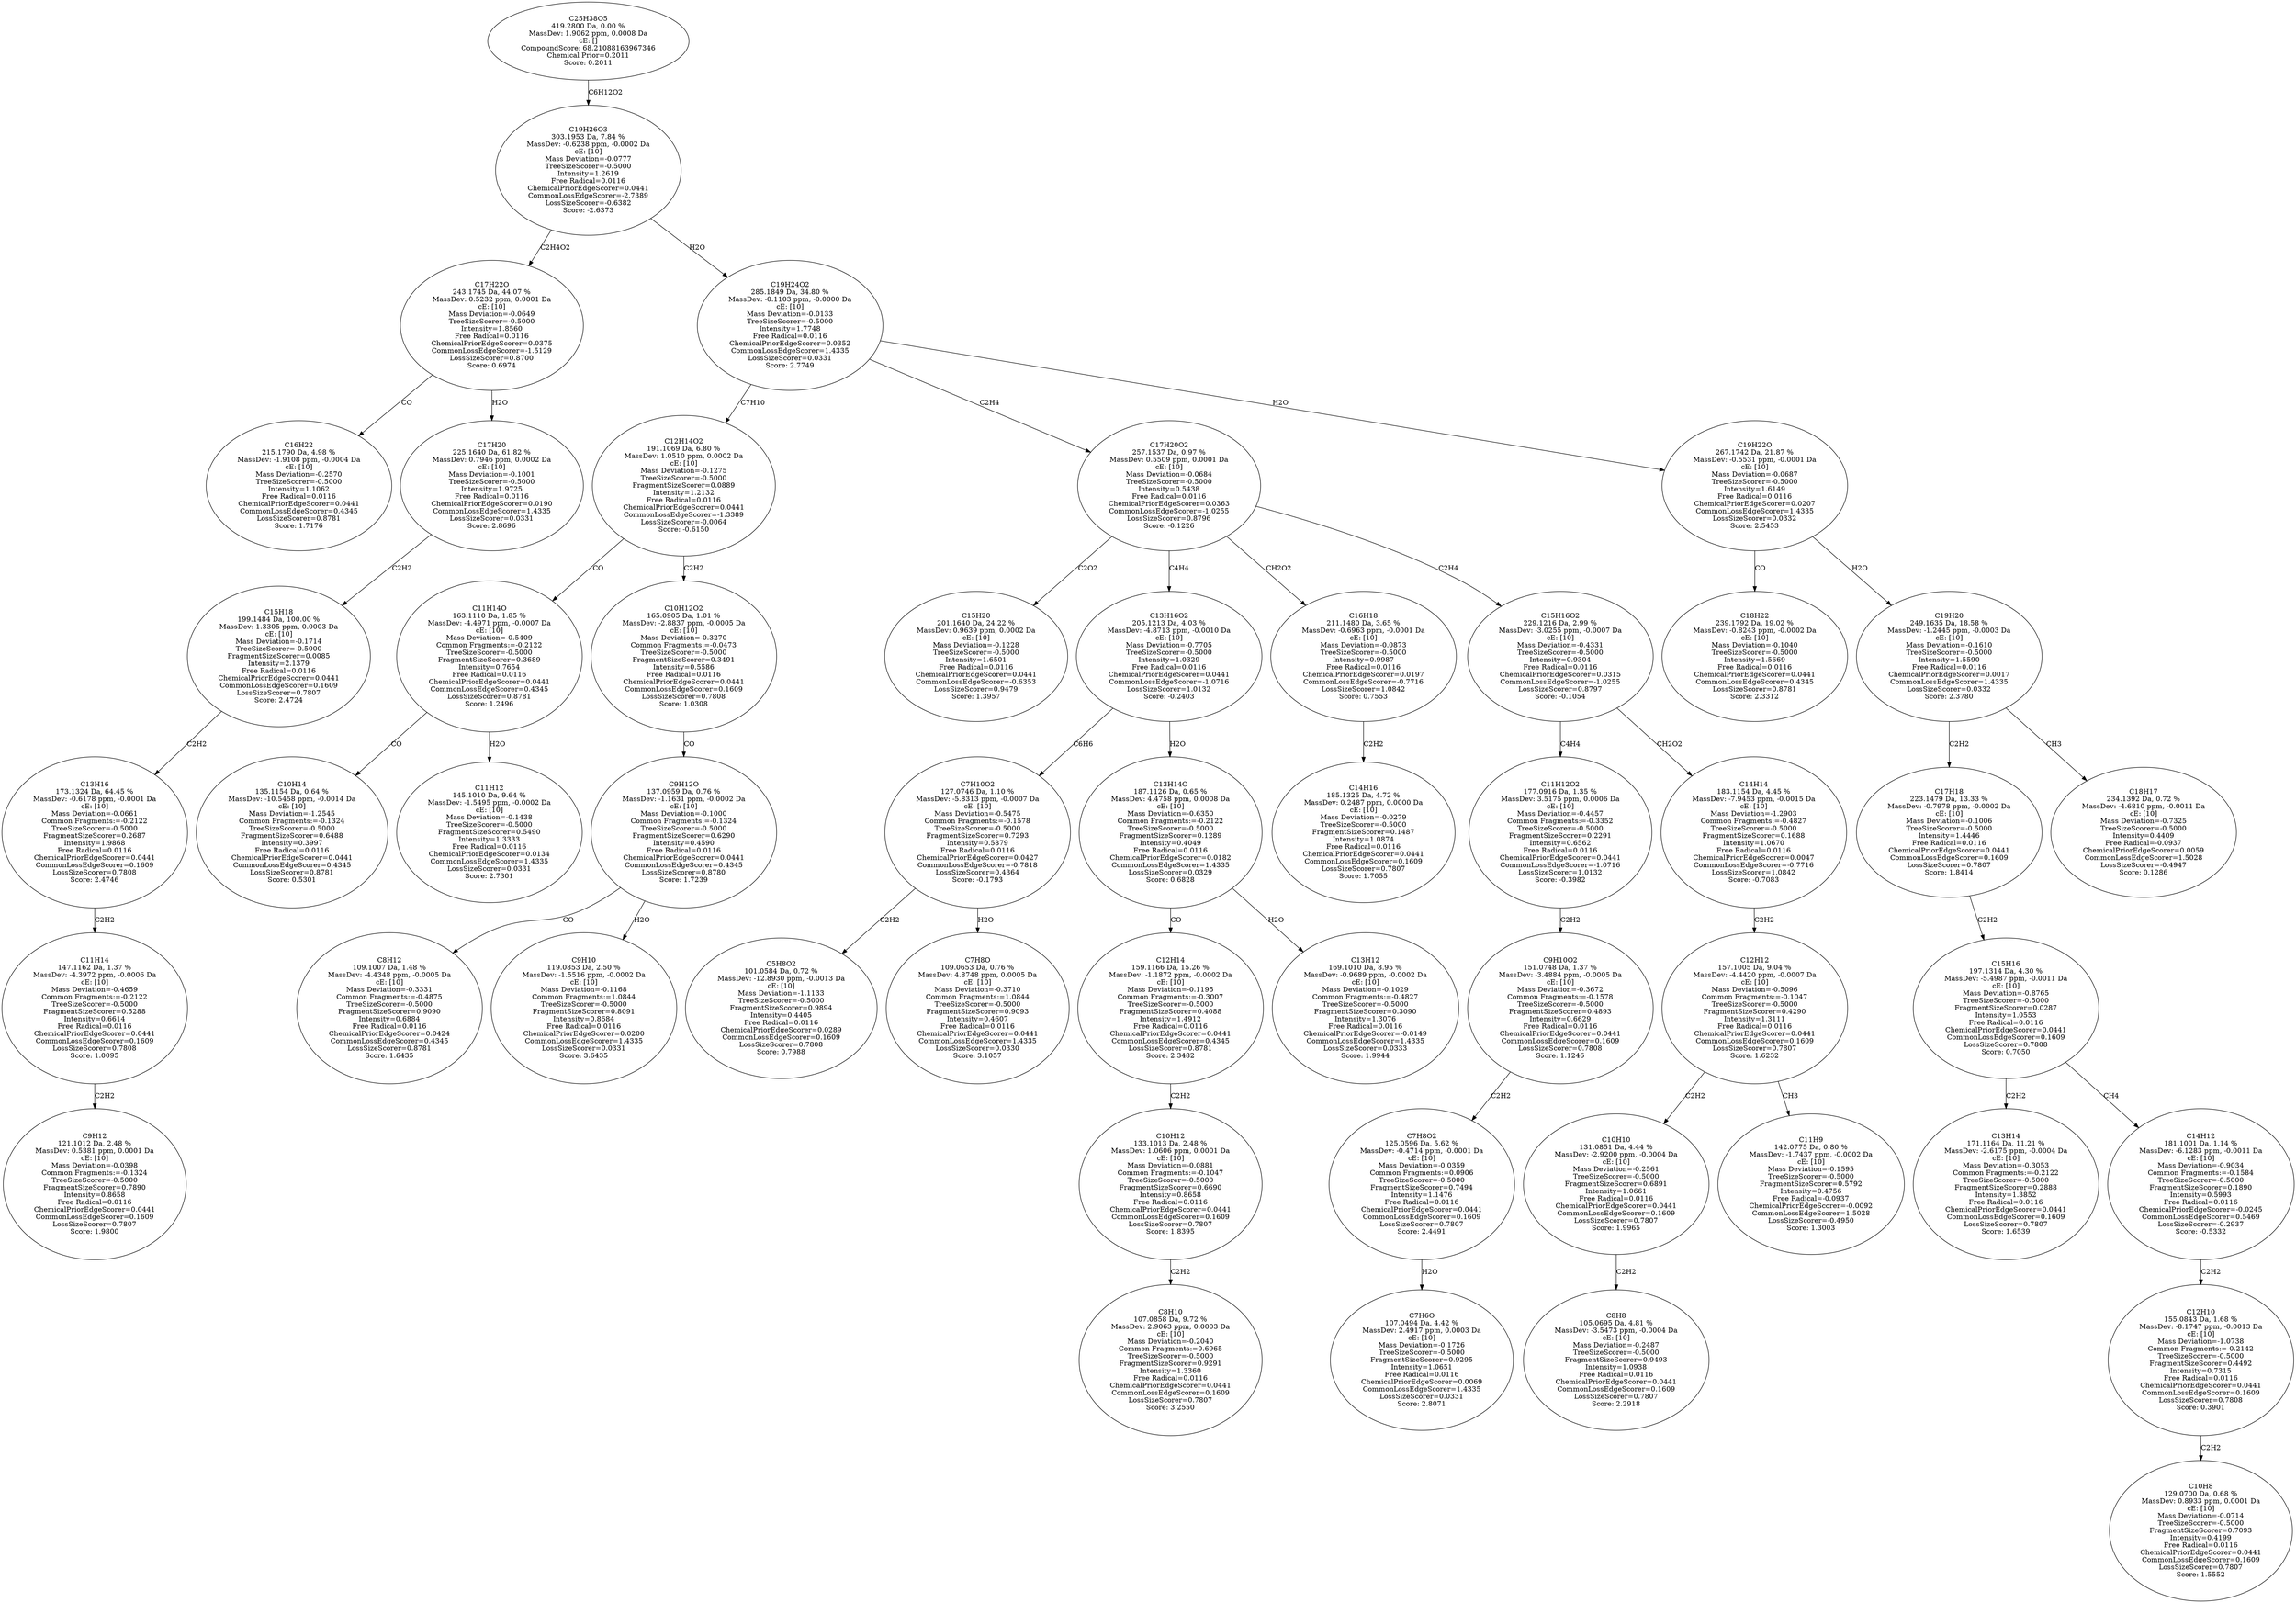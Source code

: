 strict digraph {
v1 [label="C16H22\n215.1790 Da, 4.98 %\nMassDev: -1.9108 ppm, -0.0004 Da\ncE: [10]\nMass Deviation=-0.2570\nTreeSizeScorer=-0.5000\nIntensity=1.1062\nFree Radical=0.0116\nChemicalPriorEdgeScorer=0.0441\nCommonLossEdgeScorer=0.4345\nLossSizeScorer=0.8781\nScore: 1.7176"];
v2 [label="C9H12\n121.1012 Da, 2.48 %\nMassDev: 0.5381 ppm, 0.0001 Da\ncE: [10]\nMass Deviation=-0.0398\nCommon Fragments:=-0.1324\nTreeSizeScorer=-0.5000\nFragmentSizeScorer=0.7890\nIntensity=0.8658\nFree Radical=0.0116\nChemicalPriorEdgeScorer=0.0441\nCommonLossEdgeScorer=0.1609\nLossSizeScorer=0.7807\nScore: 1.9800"];
v3 [label="C11H14\n147.1162 Da, 1.37 %\nMassDev: -4.3972 ppm, -0.0006 Da\ncE: [10]\nMass Deviation=-0.4659\nCommon Fragments:=-0.2122\nTreeSizeScorer=-0.5000\nFragmentSizeScorer=0.5288\nIntensity=0.6614\nFree Radical=0.0116\nChemicalPriorEdgeScorer=0.0441\nCommonLossEdgeScorer=0.1609\nLossSizeScorer=0.7808\nScore: 1.0095"];
v4 [label="C13H16\n173.1324 Da, 64.45 %\nMassDev: -0.6178 ppm, -0.0001 Da\ncE: [10]\nMass Deviation=-0.0661\nCommon Fragments:=-0.2122\nTreeSizeScorer=-0.5000\nFragmentSizeScorer=0.2687\nIntensity=1.9868\nFree Radical=0.0116\nChemicalPriorEdgeScorer=0.0441\nCommonLossEdgeScorer=0.1609\nLossSizeScorer=0.7808\nScore: 2.4746"];
v5 [label="C15H18\n199.1484 Da, 100.00 %\nMassDev: 1.3305 ppm, 0.0003 Da\ncE: [10]\nMass Deviation=-0.1714\nTreeSizeScorer=-0.5000\nFragmentSizeScorer=0.0085\nIntensity=2.1379\nFree Radical=0.0116\nChemicalPriorEdgeScorer=0.0441\nCommonLossEdgeScorer=0.1609\nLossSizeScorer=0.7807\nScore: 2.4724"];
v6 [label="C17H20\n225.1640 Da, 61.82 %\nMassDev: 0.7946 ppm, 0.0002 Da\ncE: [10]\nMass Deviation=-0.1001\nTreeSizeScorer=-0.5000\nIntensity=1.9725\nFree Radical=0.0116\nChemicalPriorEdgeScorer=0.0190\nCommonLossEdgeScorer=1.4335\nLossSizeScorer=0.0331\nScore: 2.8696"];
v7 [label="C17H22O\n243.1745 Da, 44.07 %\nMassDev: 0.5232 ppm, 0.0001 Da\ncE: [10]\nMass Deviation=-0.0649\nTreeSizeScorer=-0.5000\nIntensity=1.8560\nFree Radical=0.0116\nChemicalPriorEdgeScorer=0.0375\nCommonLossEdgeScorer=-1.5129\nLossSizeScorer=0.8700\nScore: 0.6974"];
v8 [label="C10H14\n135.1154 Da, 0.64 %\nMassDev: -10.5458 ppm, -0.0014 Da\ncE: [10]\nMass Deviation=-1.2545\nCommon Fragments:=-0.1324\nTreeSizeScorer=-0.5000\nFragmentSizeScorer=0.6488\nIntensity=0.3997\nFree Radical=0.0116\nChemicalPriorEdgeScorer=0.0441\nCommonLossEdgeScorer=0.4345\nLossSizeScorer=0.8781\nScore: 0.5301"];
v9 [label="C11H12\n145.1010 Da, 9.64 %\nMassDev: -1.5495 ppm, -0.0002 Da\ncE: [10]\nMass Deviation=-0.1438\nTreeSizeScorer=-0.5000\nFragmentSizeScorer=0.5490\nIntensity=1.3333\nFree Radical=0.0116\nChemicalPriorEdgeScorer=0.0134\nCommonLossEdgeScorer=1.4335\nLossSizeScorer=0.0331\nScore: 2.7301"];
v10 [label="C11H14O\n163.1110 Da, 1.85 %\nMassDev: -4.4971 ppm, -0.0007 Da\ncE: [10]\nMass Deviation=-0.5409\nCommon Fragments:=-0.2122\nTreeSizeScorer=-0.5000\nFragmentSizeScorer=0.3689\nIntensity=0.7654\nFree Radical=0.0116\nChemicalPriorEdgeScorer=0.0441\nCommonLossEdgeScorer=0.4345\nLossSizeScorer=0.8781\nScore: 1.2496"];
v11 [label="C8H12\n109.1007 Da, 1.48 %\nMassDev: -4.4348 ppm, -0.0005 Da\ncE: [10]\nMass Deviation=-0.3331\nCommon Fragments:=-0.4875\nTreeSizeScorer=-0.5000\nFragmentSizeScorer=0.9090\nIntensity=0.6884\nFree Radical=0.0116\nChemicalPriorEdgeScorer=0.0424\nCommonLossEdgeScorer=0.4345\nLossSizeScorer=0.8781\nScore: 1.6435"];
v12 [label="C9H10\n119.0853 Da, 2.50 %\nMassDev: -1.5516 ppm, -0.0002 Da\ncE: [10]\nMass Deviation=-0.1168\nCommon Fragments:=1.0844\nTreeSizeScorer=-0.5000\nFragmentSizeScorer=0.8091\nIntensity=0.8684\nFree Radical=0.0116\nChemicalPriorEdgeScorer=0.0200\nCommonLossEdgeScorer=1.4335\nLossSizeScorer=0.0331\nScore: 3.6435"];
v13 [label="C9H12O\n137.0959 Da, 0.76 %\nMassDev: -1.1631 ppm, -0.0002 Da\ncE: [10]\nMass Deviation=-0.1000\nCommon Fragments:=-0.1324\nTreeSizeScorer=-0.5000\nFragmentSizeScorer=0.6290\nIntensity=0.4590\nFree Radical=0.0116\nChemicalPriorEdgeScorer=0.0441\nCommonLossEdgeScorer=0.4345\nLossSizeScorer=0.8780\nScore: 1.7239"];
v14 [label="C10H12O2\n165.0905 Da, 1.01 %\nMassDev: -2.8837 ppm, -0.0005 Da\ncE: [10]\nMass Deviation=-0.3270\nCommon Fragments:=-0.0473\nTreeSizeScorer=-0.5000\nFragmentSizeScorer=0.3491\nIntensity=0.5586\nFree Radical=0.0116\nChemicalPriorEdgeScorer=0.0441\nCommonLossEdgeScorer=0.1609\nLossSizeScorer=0.7808\nScore: 1.0308"];
v15 [label="C12H14O2\n191.1069 Da, 6.80 %\nMassDev: 1.0510 ppm, 0.0002 Da\ncE: [10]\nMass Deviation=-0.1275\nTreeSizeScorer=-0.5000\nFragmentSizeScorer=0.0889\nIntensity=1.2132\nFree Radical=0.0116\nChemicalPriorEdgeScorer=0.0441\nCommonLossEdgeScorer=-1.3389\nLossSizeScorer=-0.0064\nScore: -0.6150"];
v16 [label="C15H20\n201.1640 Da, 24.22 %\nMassDev: 0.9639 ppm, 0.0002 Da\ncE: [10]\nMass Deviation=-0.1228\nTreeSizeScorer=-0.5000\nIntensity=1.6501\nFree Radical=0.0116\nChemicalPriorEdgeScorer=0.0441\nCommonLossEdgeScorer=-0.6353\nLossSizeScorer=0.9479\nScore: 1.3957"];
v17 [label="C5H8O2\n101.0584 Da, 0.72 %\nMassDev: -12.8930 ppm, -0.0013 Da\ncE: [10]\nMass Deviation=-1.1133\nTreeSizeScorer=-0.5000\nFragmentSizeScorer=0.9894\nIntensity=0.4405\nFree Radical=0.0116\nChemicalPriorEdgeScorer=0.0289\nCommonLossEdgeScorer=0.1609\nLossSizeScorer=0.7808\nScore: 0.7988"];
v18 [label="C7H8O\n109.0653 Da, 0.76 %\nMassDev: 4.8748 ppm, 0.0005 Da\ncE: [10]\nMass Deviation=-0.3710\nCommon Fragments:=1.0844\nTreeSizeScorer=-0.5000\nFragmentSizeScorer=0.9093\nIntensity=0.4607\nFree Radical=0.0116\nChemicalPriorEdgeScorer=0.0441\nCommonLossEdgeScorer=1.4335\nLossSizeScorer=0.0330\nScore: 3.1057"];
v19 [label="C7H10O2\n127.0746 Da, 1.10 %\nMassDev: -5.8313 ppm, -0.0007 Da\ncE: [10]\nMass Deviation=-0.5475\nCommon Fragments:=-0.1578\nTreeSizeScorer=-0.5000\nFragmentSizeScorer=0.7293\nIntensity=0.5879\nFree Radical=0.0116\nChemicalPriorEdgeScorer=0.0427\nCommonLossEdgeScorer=-0.7818\nLossSizeScorer=0.4364\nScore: -0.1793"];
v20 [label="C8H10\n107.0858 Da, 9.72 %\nMassDev: 2.9063 ppm, 0.0003 Da\ncE: [10]\nMass Deviation=-0.2040\nCommon Fragments:=0.6965\nTreeSizeScorer=-0.5000\nFragmentSizeScorer=0.9291\nIntensity=1.3360\nFree Radical=0.0116\nChemicalPriorEdgeScorer=0.0441\nCommonLossEdgeScorer=0.1609\nLossSizeScorer=0.7807\nScore: 3.2550"];
v21 [label="C10H12\n133.1013 Da, 2.48 %\nMassDev: 1.0606 ppm, 0.0001 Da\ncE: [10]\nMass Deviation=-0.0881\nCommon Fragments:=-0.1047\nTreeSizeScorer=-0.5000\nFragmentSizeScorer=0.6690\nIntensity=0.8658\nFree Radical=0.0116\nChemicalPriorEdgeScorer=0.0441\nCommonLossEdgeScorer=0.1609\nLossSizeScorer=0.7807\nScore: 1.8395"];
v22 [label="C12H14\n159.1166 Da, 15.26 %\nMassDev: -1.1872 ppm, -0.0002 Da\ncE: [10]\nMass Deviation=-0.1195\nCommon Fragments:=-0.3007\nTreeSizeScorer=-0.5000\nFragmentSizeScorer=0.4088\nIntensity=1.4912\nFree Radical=0.0116\nChemicalPriorEdgeScorer=0.0441\nCommonLossEdgeScorer=0.4345\nLossSizeScorer=0.8781\nScore: 2.3482"];
v23 [label="C13H12\n169.1010 Da, 8.95 %\nMassDev: -0.9689 ppm, -0.0002 Da\ncE: [10]\nMass Deviation=-0.1029\nCommon Fragments:=-0.4827\nTreeSizeScorer=-0.5000\nFragmentSizeScorer=0.3090\nIntensity=1.3076\nFree Radical=0.0116\nChemicalPriorEdgeScorer=-0.0149\nCommonLossEdgeScorer=1.4335\nLossSizeScorer=0.0333\nScore: 1.9944"];
v24 [label="C13H14O\n187.1126 Da, 0.65 %\nMassDev: 4.4758 ppm, 0.0008 Da\ncE: [10]\nMass Deviation=-0.6350\nCommon Fragments:=-0.2122\nTreeSizeScorer=-0.5000\nFragmentSizeScorer=0.1289\nIntensity=0.4049\nFree Radical=0.0116\nChemicalPriorEdgeScorer=0.0182\nCommonLossEdgeScorer=1.4335\nLossSizeScorer=0.0329\nScore: 0.6828"];
v25 [label="C13H16O2\n205.1213 Da, 4.03 %\nMassDev: -4.8713 ppm, -0.0010 Da\ncE: [10]\nMass Deviation=-0.7705\nTreeSizeScorer=-0.5000\nIntensity=1.0329\nFree Radical=0.0116\nChemicalPriorEdgeScorer=0.0441\nCommonLossEdgeScorer=-1.0716\nLossSizeScorer=1.0132\nScore: -0.2403"];
v26 [label="C14H16\n185.1325 Da, 4.72 %\nMassDev: 0.2487 ppm, 0.0000 Da\ncE: [10]\nMass Deviation=-0.0279\nTreeSizeScorer=-0.5000\nFragmentSizeScorer=0.1487\nIntensity=1.0874\nFree Radical=0.0116\nChemicalPriorEdgeScorer=0.0441\nCommonLossEdgeScorer=0.1609\nLossSizeScorer=0.7807\nScore: 1.7055"];
v27 [label="C16H18\n211.1480 Da, 3.65 %\nMassDev: -0.6963 ppm, -0.0001 Da\ncE: [10]\nMass Deviation=-0.0873\nTreeSizeScorer=-0.5000\nIntensity=0.9987\nFree Radical=0.0116\nChemicalPriorEdgeScorer=0.0197\nCommonLossEdgeScorer=-0.7716\nLossSizeScorer=1.0842\nScore: 0.7553"];
v28 [label="C7H6O\n107.0494 Da, 4.42 %\nMassDev: 2.4917 ppm, 0.0003 Da\ncE: [10]\nMass Deviation=-0.1726\nTreeSizeScorer=-0.5000\nFragmentSizeScorer=0.9295\nIntensity=1.0651\nFree Radical=0.0116\nChemicalPriorEdgeScorer=0.0069\nCommonLossEdgeScorer=1.4335\nLossSizeScorer=0.0331\nScore: 2.8071"];
v29 [label="C7H8O2\n125.0596 Da, 5.62 %\nMassDev: -0.4714 ppm, -0.0001 Da\ncE: [10]\nMass Deviation=-0.0359\nCommon Fragments:=0.0906\nTreeSizeScorer=-0.5000\nFragmentSizeScorer=0.7494\nIntensity=1.1476\nFree Radical=0.0116\nChemicalPriorEdgeScorer=0.0441\nCommonLossEdgeScorer=0.1609\nLossSizeScorer=0.7807\nScore: 2.4491"];
v30 [label="C9H10O2\n151.0748 Da, 1.37 %\nMassDev: -3.4884 ppm, -0.0005 Da\ncE: [10]\nMass Deviation=-0.3672\nCommon Fragments:=-0.1578\nTreeSizeScorer=-0.5000\nFragmentSizeScorer=0.4893\nIntensity=0.6629\nFree Radical=0.0116\nChemicalPriorEdgeScorer=0.0441\nCommonLossEdgeScorer=0.1609\nLossSizeScorer=0.7808\nScore: 1.1246"];
v31 [label="C11H12O2\n177.0916 Da, 1.35 %\nMassDev: 3.5175 ppm, 0.0006 Da\ncE: [10]\nMass Deviation=-0.4457\nCommon Fragments:=-0.3352\nTreeSizeScorer=-0.5000\nFragmentSizeScorer=0.2291\nIntensity=0.6562\nFree Radical=0.0116\nChemicalPriorEdgeScorer=0.0441\nCommonLossEdgeScorer=-1.0716\nLossSizeScorer=1.0132\nScore: -0.3982"];
v32 [label="C8H8\n105.0695 Da, 4.81 %\nMassDev: -3.5473 ppm, -0.0004 Da\ncE: [10]\nMass Deviation=-0.2487\nTreeSizeScorer=-0.5000\nFragmentSizeScorer=0.9493\nIntensity=1.0938\nFree Radical=0.0116\nChemicalPriorEdgeScorer=0.0441\nCommonLossEdgeScorer=0.1609\nLossSizeScorer=0.7807\nScore: 2.2918"];
v33 [label="C10H10\n131.0851 Da, 4.44 %\nMassDev: -2.9200 ppm, -0.0004 Da\ncE: [10]\nMass Deviation=-0.2561\nTreeSizeScorer=-0.5000\nFragmentSizeScorer=0.6891\nIntensity=1.0661\nFree Radical=0.0116\nChemicalPriorEdgeScorer=0.0441\nCommonLossEdgeScorer=0.1609\nLossSizeScorer=0.7807\nScore: 1.9965"];
v34 [label="C11H9\n142.0775 Da, 0.80 %\nMassDev: -1.7437 ppm, -0.0002 Da\ncE: [10]\nMass Deviation=-0.1595\nTreeSizeScorer=-0.5000\nFragmentSizeScorer=0.5792\nIntensity=0.4756\nFree Radical=-0.0937\nChemicalPriorEdgeScorer=-0.0092\nCommonLossEdgeScorer=1.5028\nLossSizeScorer=-0.4950\nScore: 1.3003"];
v35 [label="C12H12\n157.1005 Da, 9.04 %\nMassDev: -4.4420 ppm, -0.0007 Da\ncE: [10]\nMass Deviation=-0.5096\nCommon Fragments:=-0.1047\nTreeSizeScorer=-0.5000\nFragmentSizeScorer=0.4290\nIntensity=1.3111\nFree Radical=0.0116\nChemicalPriorEdgeScorer=0.0441\nCommonLossEdgeScorer=0.1609\nLossSizeScorer=0.7807\nScore: 1.6232"];
v36 [label="C14H14\n183.1154 Da, 4.45 %\nMassDev: -7.9453 ppm, -0.0015 Da\ncE: [10]\nMass Deviation=-1.2903\nCommon Fragments:=-0.4827\nTreeSizeScorer=-0.5000\nFragmentSizeScorer=0.1688\nIntensity=1.0670\nFree Radical=0.0116\nChemicalPriorEdgeScorer=0.0047\nCommonLossEdgeScorer=-0.7716\nLossSizeScorer=1.0842\nScore: -0.7083"];
v37 [label="C15H16O2\n229.1216 Da, 2.99 %\nMassDev: -3.0255 ppm, -0.0007 Da\ncE: [10]\nMass Deviation=-0.4331\nTreeSizeScorer=-0.5000\nIntensity=0.9304\nFree Radical=0.0116\nChemicalPriorEdgeScorer=0.0315\nCommonLossEdgeScorer=-1.0255\nLossSizeScorer=0.8797\nScore: -0.1054"];
v38 [label="C17H20O2\n257.1537 Da, 0.97 %\nMassDev: 0.5509 ppm, 0.0001 Da\ncE: [10]\nMass Deviation=-0.0684\nTreeSizeScorer=-0.5000\nIntensity=0.5438\nFree Radical=0.0116\nChemicalPriorEdgeScorer=0.0363\nCommonLossEdgeScorer=-1.0255\nLossSizeScorer=0.8796\nScore: -0.1226"];
v39 [label="C18H22\n239.1792 Da, 19.02 %\nMassDev: -0.8243 ppm, -0.0002 Da\ncE: [10]\nMass Deviation=-0.1040\nTreeSizeScorer=-0.5000\nIntensity=1.5669\nFree Radical=0.0116\nChemicalPriorEdgeScorer=0.0441\nCommonLossEdgeScorer=0.4345\nLossSizeScorer=0.8781\nScore: 2.3312"];
v40 [label="C13H14\n171.1164 Da, 11.21 %\nMassDev: -2.6175 ppm, -0.0004 Da\ncE: [10]\nMass Deviation=-0.3053\nCommon Fragments:=-0.2122\nTreeSizeScorer=-0.5000\nFragmentSizeScorer=0.2888\nIntensity=1.3852\nFree Radical=0.0116\nChemicalPriorEdgeScorer=0.0441\nCommonLossEdgeScorer=0.1609\nLossSizeScorer=0.7807\nScore: 1.6539"];
v41 [label="C10H8\n129.0700 Da, 0.68 %\nMassDev: 0.8933 ppm, 0.0001 Da\ncE: [10]\nMass Deviation=-0.0714\nTreeSizeScorer=-0.5000\nFragmentSizeScorer=0.7093\nIntensity=0.4199\nFree Radical=0.0116\nChemicalPriorEdgeScorer=0.0441\nCommonLossEdgeScorer=0.1609\nLossSizeScorer=0.7807\nScore: 1.5552"];
v42 [label="C12H10\n155.0843 Da, 1.68 %\nMassDev: -8.1747 ppm, -0.0013 Da\ncE: [10]\nMass Deviation=-1.0738\nCommon Fragments:=-0.2142\nTreeSizeScorer=-0.5000\nFragmentSizeScorer=0.4492\nIntensity=0.7315\nFree Radical=0.0116\nChemicalPriorEdgeScorer=0.0441\nCommonLossEdgeScorer=0.1609\nLossSizeScorer=0.7808\nScore: 0.3901"];
v43 [label="C14H12\n181.1001 Da, 1.14 %\nMassDev: -6.1283 ppm, -0.0011 Da\ncE: [10]\nMass Deviation=-0.9034\nCommon Fragments:=-0.1584\nTreeSizeScorer=-0.5000\nFragmentSizeScorer=0.1890\nIntensity=0.5993\nFree Radical=0.0116\nChemicalPriorEdgeScorer=-0.0245\nCommonLossEdgeScorer=0.5469\nLossSizeScorer=-0.2937\nScore: -0.5332"];
v44 [label="C15H16\n197.1314 Da, 4.30 %\nMassDev: -5.4987 ppm, -0.0011 Da\ncE: [10]\nMass Deviation=-0.8765\nTreeSizeScorer=-0.5000\nFragmentSizeScorer=0.0287\nIntensity=1.0553\nFree Radical=0.0116\nChemicalPriorEdgeScorer=0.0441\nCommonLossEdgeScorer=0.1609\nLossSizeScorer=0.7808\nScore: 0.7050"];
v45 [label="C17H18\n223.1479 Da, 13.33 %\nMassDev: -0.7978 ppm, -0.0002 Da\ncE: [10]\nMass Deviation=-0.1006\nTreeSizeScorer=-0.5000\nIntensity=1.4446\nFree Radical=0.0116\nChemicalPriorEdgeScorer=0.0441\nCommonLossEdgeScorer=0.1609\nLossSizeScorer=0.7807\nScore: 1.8414"];
v46 [label="C18H17\n234.1392 Da, 0.72 %\nMassDev: -4.6810 ppm, -0.0011 Da\ncE: [10]\nMass Deviation=-0.7325\nTreeSizeScorer=-0.5000\nIntensity=0.4409\nFree Radical=-0.0937\nChemicalPriorEdgeScorer=0.0059\nCommonLossEdgeScorer=1.5028\nLossSizeScorer=-0.4947\nScore: 0.1286"];
v47 [label="C19H20\n249.1635 Da, 18.58 %\nMassDev: -1.2445 ppm, -0.0003 Da\ncE: [10]\nMass Deviation=-0.1610\nTreeSizeScorer=-0.5000\nIntensity=1.5590\nFree Radical=0.0116\nChemicalPriorEdgeScorer=0.0017\nCommonLossEdgeScorer=1.4335\nLossSizeScorer=0.0332\nScore: 2.3780"];
v48 [label="C19H22O\n267.1742 Da, 21.87 %\nMassDev: -0.5531 ppm, -0.0001 Da\ncE: [10]\nMass Deviation=-0.0687\nTreeSizeScorer=-0.5000\nIntensity=1.6149\nFree Radical=0.0116\nChemicalPriorEdgeScorer=0.0207\nCommonLossEdgeScorer=1.4335\nLossSizeScorer=0.0332\nScore: 2.5453"];
v49 [label="C19H24O2\n285.1849 Da, 34.80 %\nMassDev: -0.1103 ppm, -0.0000 Da\ncE: [10]\nMass Deviation=-0.0133\nTreeSizeScorer=-0.5000\nIntensity=1.7748\nFree Radical=0.0116\nChemicalPriorEdgeScorer=0.0352\nCommonLossEdgeScorer=1.4335\nLossSizeScorer=0.0331\nScore: 2.7749"];
v50 [label="C19H26O3\n303.1953 Da, 7.84 %\nMassDev: -0.6238 ppm, -0.0002 Da\ncE: [10]\nMass Deviation=-0.0777\nTreeSizeScorer=-0.5000\nIntensity=1.2619\nFree Radical=0.0116\nChemicalPriorEdgeScorer=0.0441\nCommonLossEdgeScorer=-2.7389\nLossSizeScorer=-0.6382\nScore: -2.6373"];
v51 [label="C25H38O5\n419.2800 Da, 0.00 %\nMassDev: 1.9062 ppm, 0.0008 Da\ncE: []\nCompoundScore: 68.21088163967346\nChemical Prior=0.2011\nScore: 0.2011"];
v7 -> v1 [label="CO"];
v3 -> v2 [label="C2H2"];
v4 -> v3 [label="C2H2"];
v5 -> v4 [label="C2H2"];
v6 -> v5 [label="C2H2"];
v7 -> v6 [label="H2O"];
v50 -> v7 [label="C2H4O2"];
v10 -> v8 [label="CO"];
v10 -> v9 [label="H2O"];
v15 -> v10 [label="CO"];
v13 -> v11 [label="CO"];
v13 -> v12 [label="H2O"];
v14 -> v13 [label="CO"];
v15 -> v14 [label="C2H2"];
v49 -> v15 [label="C7H10"];
v38 -> v16 [label="C2O2"];
v19 -> v17 [label="C2H2"];
v19 -> v18 [label="H2O"];
v25 -> v19 [label="C6H6"];
v21 -> v20 [label="C2H2"];
v22 -> v21 [label="C2H2"];
v24 -> v22 [label="CO"];
v24 -> v23 [label="H2O"];
v25 -> v24 [label="H2O"];
v38 -> v25 [label="C4H4"];
v27 -> v26 [label="C2H2"];
v38 -> v27 [label="CH2O2"];
v29 -> v28 [label="H2O"];
v30 -> v29 [label="C2H2"];
v31 -> v30 [label="C2H2"];
v37 -> v31 [label="C4H4"];
v33 -> v32 [label="C2H2"];
v35 -> v33 [label="C2H2"];
v35 -> v34 [label="CH3"];
v36 -> v35 [label="C2H2"];
v37 -> v36 [label="CH2O2"];
v38 -> v37 [label="C2H4"];
v49 -> v38 [label="C2H4"];
v48 -> v39 [label="CO"];
v44 -> v40 [label="C2H2"];
v42 -> v41 [label="C2H2"];
v43 -> v42 [label="C2H2"];
v44 -> v43 [label="CH4"];
v45 -> v44 [label="C2H2"];
v47 -> v45 [label="C2H2"];
v47 -> v46 [label="CH3"];
v48 -> v47 [label="H2O"];
v49 -> v48 [label="H2O"];
v50 -> v49 [label="H2O"];
v51 -> v50 [label="C6H12O2"];
}